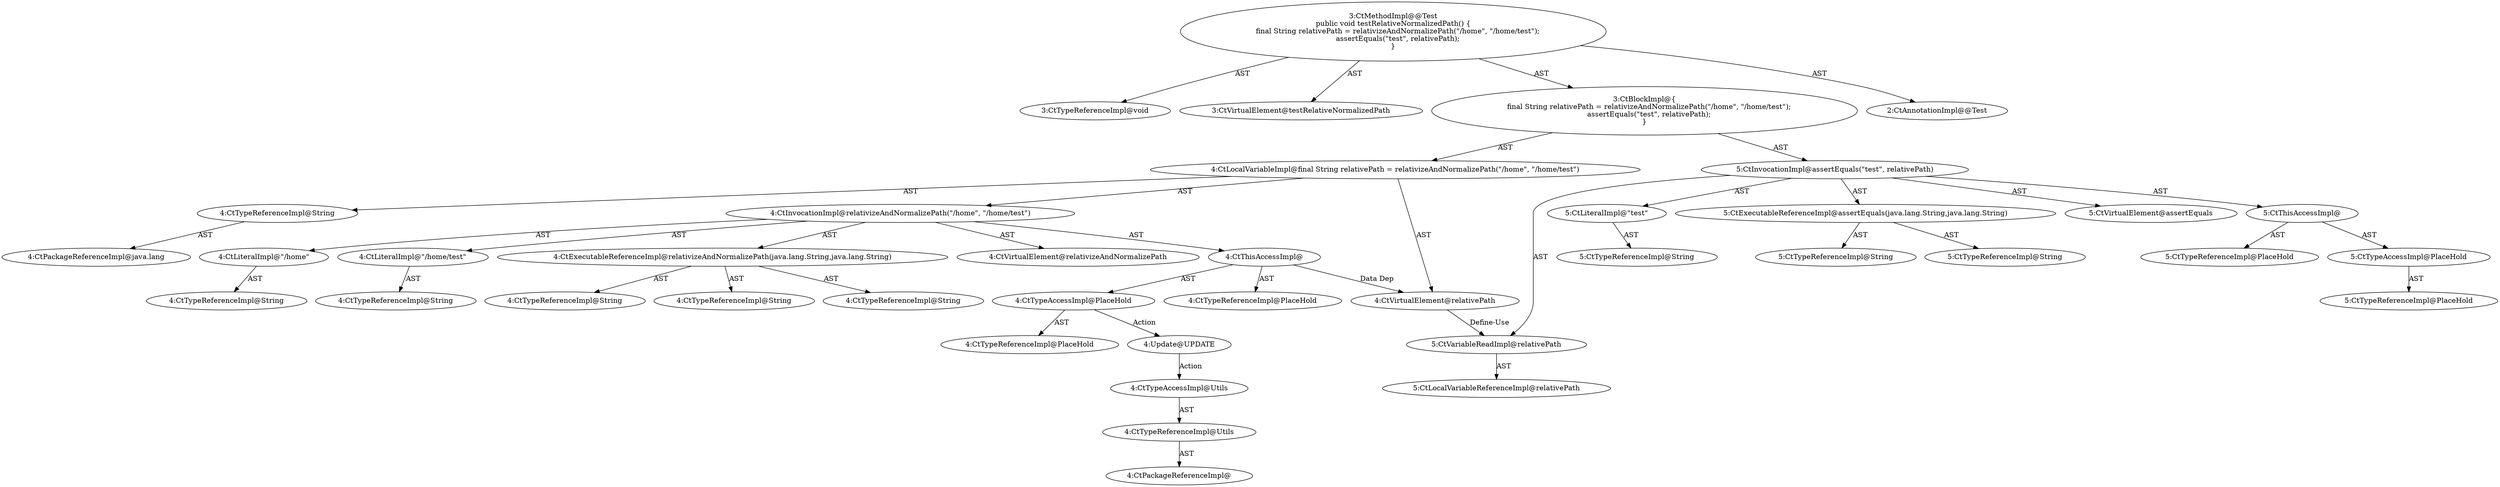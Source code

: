 digraph "testRelativeNormalizedPath#?" {
0 [label="3:CtTypeReferenceImpl@void" shape=ellipse]
1 [label="3:CtVirtualElement@testRelativeNormalizedPath" shape=ellipse]
2 [label="4:CtTypeReferenceImpl@String" shape=ellipse]
3 [label="4:CtPackageReferenceImpl@java.lang" shape=ellipse]
4 [label="4:CtExecutableReferenceImpl@relativizeAndNormalizePath(java.lang.String,java.lang.String)" shape=ellipse]
5 [label="4:CtTypeReferenceImpl@String" shape=ellipse]
6 [label="4:CtTypeReferenceImpl@String" shape=ellipse]
7 [label="4:CtTypeReferenceImpl@String" shape=ellipse]
8 [label="4:CtVirtualElement@relativizeAndNormalizePath" shape=ellipse]
9 [label="4:CtTypeAccessImpl@PlaceHold" shape=ellipse]
10 [label="4:CtTypeReferenceImpl@PlaceHold" shape=ellipse]
11 [label="4:CtThisAccessImpl@" shape=ellipse]
12 [label="4:CtTypeReferenceImpl@PlaceHold" shape=ellipse]
13 [label="4:CtLiteralImpl@\"/home\"" shape=ellipse]
14 [label="4:CtTypeReferenceImpl@String" shape=ellipse]
15 [label="4:CtLiteralImpl@\"/home/test\"" shape=ellipse]
16 [label="4:CtTypeReferenceImpl@String" shape=ellipse]
17 [label="4:CtInvocationImpl@relativizeAndNormalizePath(\"/home\", \"/home/test\")" shape=ellipse]
18 [label="4:CtVirtualElement@relativePath" shape=ellipse]
19 [label="4:CtLocalVariableImpl@final String relativePath = relativizeAndNormalizePath(\"/home\", \"/home/test\")" shape=ellipse]
20 [label="5:CtExecutableReferenceImpl@assertEquals(java.lang.String,java.lang.String)" shape=ellipse]
21 [label="5:CtTypeReferenceImpl@String" shape=ellipse]
22 [label="5:CtTypeReferenceImpl@String" shape=ellipse]
23 [label="5:CtVirtualElement@assertEquals" shape=ellipse]
24 [label="5:CtTypeAccessImpl@PlaceHold" shape=ellipse]
25 [label="5:CtTypeReferenceImpl@PlaceHold" shape=ellipse]
26 [label="5:CtThisAccessImpl@" shape=ellipse]
27 [label="5:CtTypeReferenceImpl@PlaceHold" shape=ellipse]
28 [label="5:CtLiteralImpl@\"test\"" shape=ellipse]
29 [label="5:CtTypeReferenceImpl@String" shape=ellipse]
30 [label="5:CtVariableReadImpl@relativePath" shape=ellipse]
31 [label="5:CtLocalVariableReferenceImpl@relativePath" shape=ellipse]
32 [label="5:CtInvocationImpl@assertEquals(\"test\", relativePath)" shape=ellipse]
33 [label="3:CtBlockImpl@\{
    final String relativePath = relativizeAndNormalizePath(\"/home\", \"/home/test\");
    assertEquals(\"test\", relativePath);
\}" shape=ellipse]
34 [label="3:CtMethodImpl@@Test
public void testRelativeNormalizedPath() \{
    final String relativePath = relativizeAndNormalizePath(\"/home\", \"/home/test\");
    assertEquals(\"test\", relativePath);
\}" shape=ellipse]
35 [label="2:CtAnnotationImpl@@Test" shape=ellipse]
36 [label="4:Update@UPDATE" shape=ellipse]
37 [label="4:CtPackageReferenceImpl@" shape=ellipse]
38 [label="4:CtTypeReferenceImpl@Utils" shape=ellipse]
39 [label="4:CtTypeAccessImpl@Utils" shape=ellipse]
2 -> 3 [label="AST"];
4 -> 5 [label="AST"];
4 -> 6 [label="AST"];
4 -> 7 [label="AST"];
9 -> 10 [label="AST"];
9 -> 36 [label="Action"];
11 -> 12 [label="AST"];
11 -> 9 [label="AST"];
11 -> 18 [label="Data Dep"];
13 -> 14 [label="AST"];
15 -> 16 [label="AST"];
17 -> 8 [label="AST"];
17 -> 11 [label="AST"];
17 -> 4 [label="AST"];
17 -> 13 [label="AST"];
17 -> 15 [label="AST"];
18 -> 30 [label="Define-Use"];
19 -> 18 [label="AST"];
19 -> 2 [label="AST"];
19 -> 17 [label="AST"];
20 -> 21 [label="AST"];
20 -> 22 [label="AST"];
24 -> 25 [label="AST"];
26 -> 27 [label="AST"];
26 -> 24 [label="AST"];
28 -> 29 [label="AST"];
30 -> 31 [label="AST"];
32 -> 23 [label="AST"];
32 -> 26 [label="AST"];
32 -> 20 [label="AST"];
32 -> 28 [label="AST"];
32 -> 30 [label="AST"];
33 -> 19 [label="AST"];
33 -> 32 [label="AST"];
34 -> 1 [label="AST"];
34 -> 35 [label="AST"];
34 -> 0 [label="AST"];
34 -> 33 [label="AST"];
36 -> 39 [label="Action"];
38 -> 37 [label="AST"];
39 -> 38 [label="AST"];
}